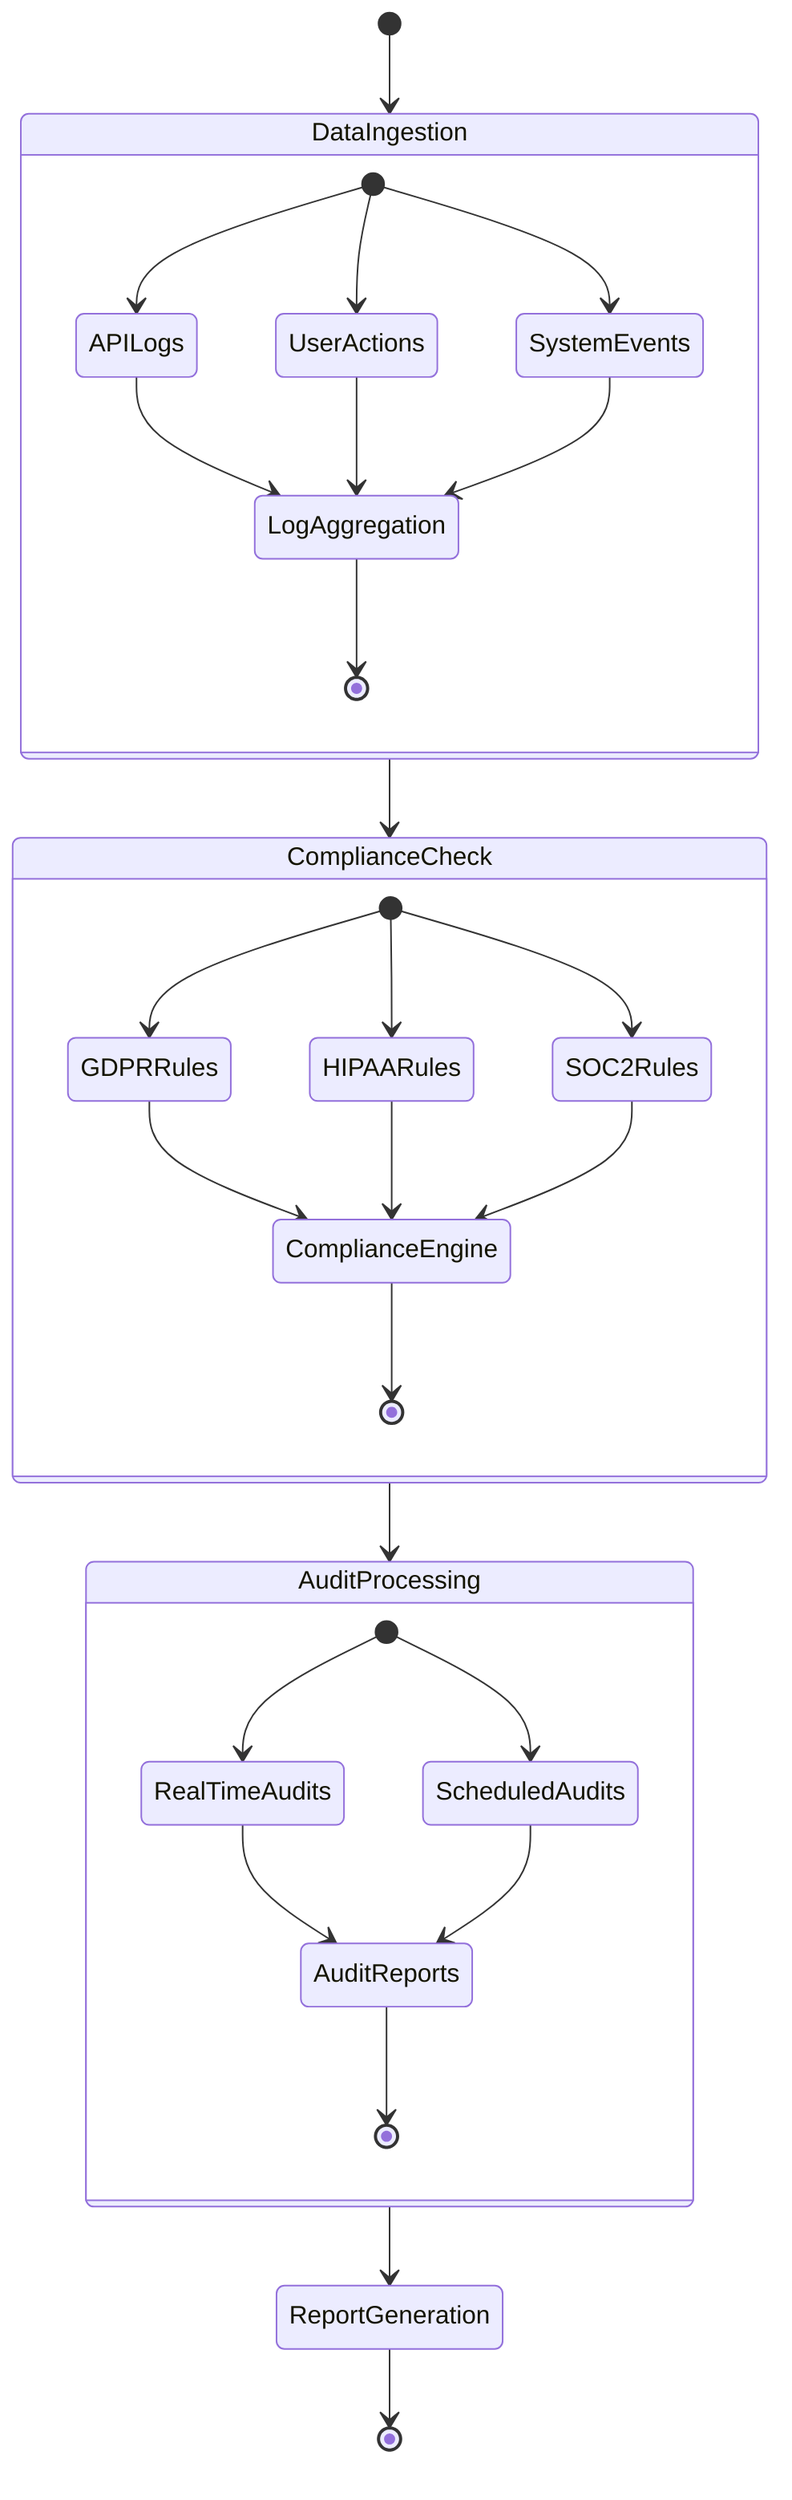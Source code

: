 stateDiagram-v2
    [*] --> DataIngestion
    
    state DataIngestion {
        [*] --> APILogs
        [*] --> UserActions
        [*] --> SystemEvents
        APILogs --> LogAggregation
        UserActions --> LogAggregation
        SystemEvents --> LogAggregation
        LogAggregation --> [*]
    }
    
    DataIngestion --> ComplianceCheck
    
    state ComplianceCheck {
        [*] --> GDPRRules
        [*] --> HIPAARules
        [*] --> SOC2Rules
        GDPRRules --> ComplianceEngine
        HIPAARules --> ComplianceEngine
        SOC2Rules --> ComplianceEngine
        ComplianceEngine --> [*]
    }
    
    ComplianceCheck --> AuditProcessing
    
    state AuditProcessing {
        [*] --> RealTimeAudits
        [*] --> ScheduledAudits
        RealTimeAudits --> AuditReports
        ScheduledAudits --> AuditReports
        AuditReports --> [*]
    }
    
    AuditProcessing --> ReportGeneration
    ReportGeneration --> [*]